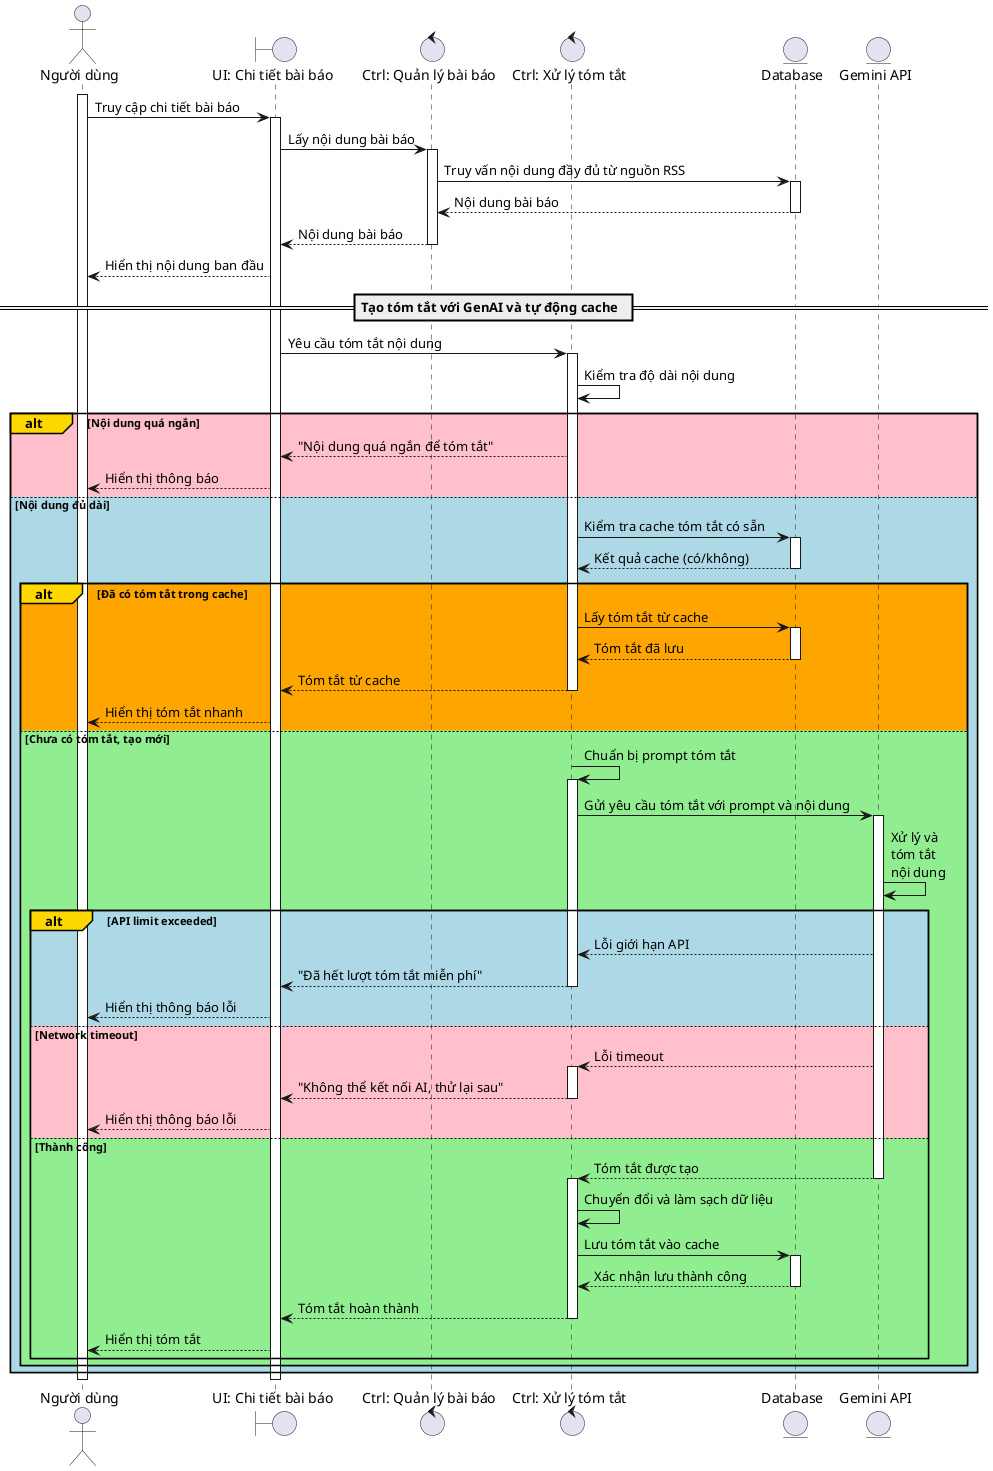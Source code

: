 @startuml UC008_AISummary

actor "Người dùng" as user
boundary "UI: Chi tiết bài báo" as ui_detail
control "Ctrl: Quản lý bài báo" as ctrl_article
control "Ctrl: Xử lý tóm tắt" as ctrl_ai
entity "Database" as database
entity "Gemini API" as gemini_api

activate user
user -> ui_detail: Truy cập chi tiết bài báo

activate ui_detail
ui_detail -> ctrl_article: Lấy nội dung bài báo

activate ctrl_article
ctrl_article -> database: Truy vấn nội dung đầy đủ từ nguồn RSS
activate database
database --> ctrl_article: Nội dung bài báo
deactivate database
ctrl_article --> ui_detail: Nội dung bài báo
deactivate ctrl_article

ui_detail --> user: Hiển thị nội dung ban đầu

== Tạo tóm tắt với GenAI và tự động cache  ==

ui_detail -> ctrl_ai: Yêu cầu tóm tắt nội dung

activate ctrl_ai
ctrl_ai -> ctrl_ai: Kiểm tra độ dài nội dung

alt#Gold #Pink Nội dung quá ngắn
    ctrl_ai --> ui_detail: "Nội dung quá ngắn để tóm tắt"
    ui_detail --> user: Hiển thị thông báo
else #LightBlue Nội dung đủ dài
    ctrl_ai -> database: Kiểm tra cache tóm tắt có sẵn
    activate database
    database --> ctrl_ai: Kết quả cache (có/không)
    deactivate database
    
    alt#Gold #Orange Đã có tóm tắt trong cache
        ctrl_ai -> database: Lấy tóm tắt từ cache
        activate database
        database --> ctrl_ai: Tóm tắt đã lưu
        deactivate database
        ctrl_ai --> ui_detail: Tóm tắt từ cache
deactivate ctrl_ai
        ui_detail --> user: Hiển thị tóm tắt nhanh
    else #LightGreen Chưa có tóm tắt, tạo mới
        ctrl_ai -> ctrl_ai: Chuẩn bị prompt tóm tắt
activate ctrl_ai
        ctrl_ai -> gemini_api: Gửi yêu cầu tóm tắt với prompt và nội dung
        
        activate gemini_api
        gemini_api -> gemini_api: Xử lý và\ntóm tắt\nnội dung
        
        alt#Gold #LightBlue API limit exceeded
            gemini_api --> ctrl_ai: Lỗi giới hạn API
            ctrl_ai --> ui_detail: "Đã hết lượt tóm tắt miễn phí"
            deactivate ctrl_ai
            ui_detail --> user: Hiển thị thông báo lỗi
        else #Pink Network timeout
            gemini_api --> ctrl_ai: Lỗi timeout
            activate ctrl_ai
            ctrl_ai --> ui_detail: "Không thể kết nối AI, thử lại sau"
            deactivate ctrl_ai
            ui_detail --> user: Hiển thị thông báo lỗi
        else #LightGreen Thành công
            gemini_api --> ctrl_ai: Tóm tắt được tạo
        deactivate gemini_api
            activate ctrl_ai
            
            ctrl_ai -> ctrl_ai: Chuyển đổi và làm sạch dữ liệu
            
            ctrl_ai -> database: Lưu tóm tắt vào cache
            activate database
            database --> ctrl_ai: Xác nhận lưu thành công
            deactivate database
            
            ctrl_ai --> ui_detail: Tóm tắt hoàn thành
            deactivate ctrl_ai
            
            ui_detail --> user: Hiển thị tóm tắt
        end
    end
end


deactivate ui_detail
deactivate user

@enduml